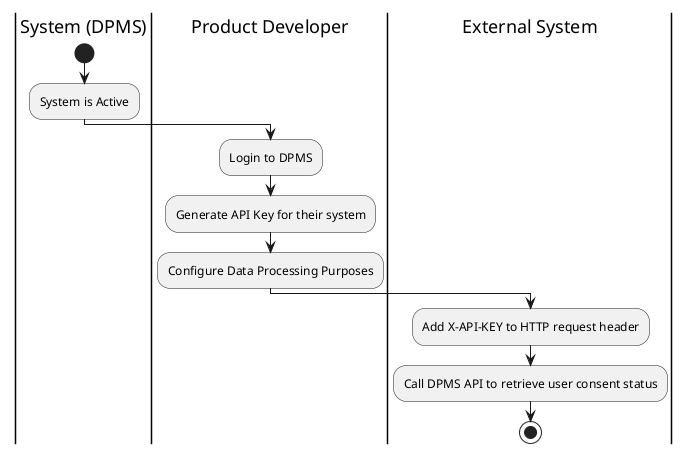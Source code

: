 @startuml
|System (DPMS)|
start
:System is Active;

|Product Developer|
:Login to DPMS;
:Generate API Key for their system;

:Configure Data Processing Purposes;

|External System|
:Add X-API-KEY to HTTP request header;
:Call DPMS API to retrieve user consent status;

stop
@enduml